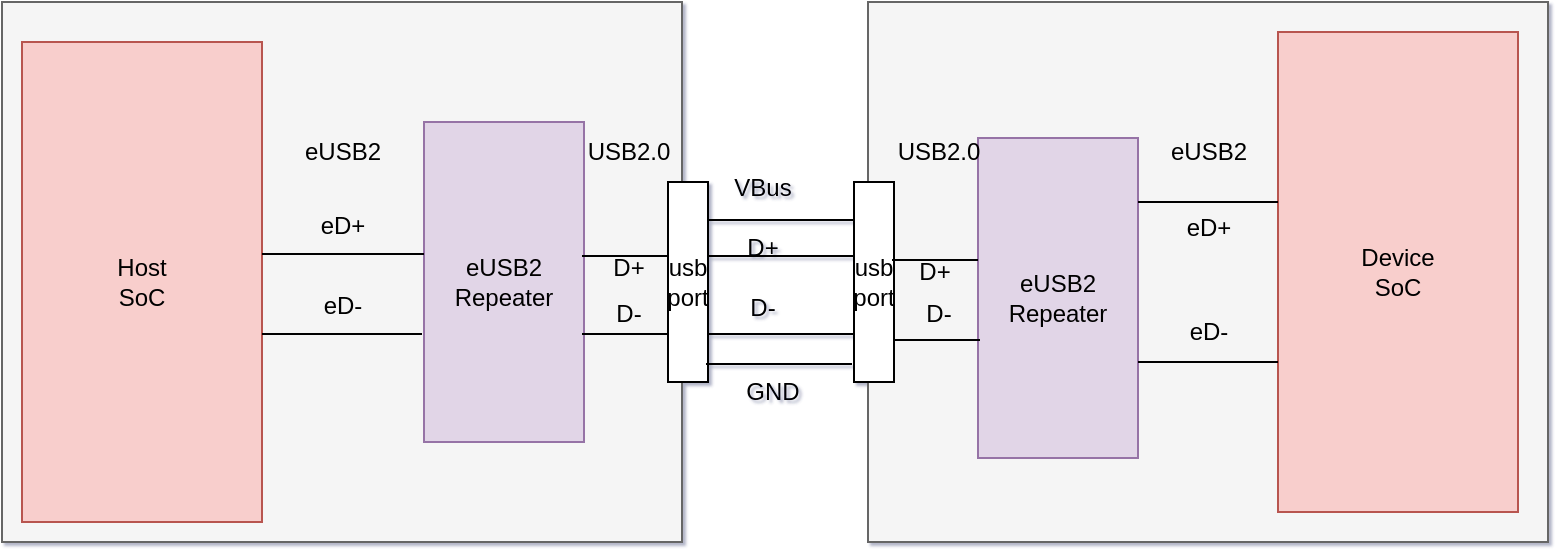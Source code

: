 <mxfile version="21.8.2" type="github" pages="3">
  <diagram name="第 1 页" id="QyBNQuzQvgutKamZO95u">
    <mxGraphModel dx="940" dy="556" grid="0" gridSize="10" guides="1" tooltips="1" connect="1" arrows="1" fold="1" page="1" pageScale="1" pageWidth="827" pageHeight="1169" background="none" math="0" shadow="1">
      <root>
        <mxCell id="0" />
        <mxCell id="1" parent="0" />
        <mxCell id="9qjgGSte5vmr6aRK8LCz-17" value="" style="rounded=0;whiteSpace=wrap;html=1;fillColor=#f5f5f5;fontColor=#333333;strokeColor=#666666;" parent="1" vertex="1">
          <mxGeometry x="40" y="90" width="340" height="270" as="geometry" />
        </mxCell>
        <mxCell id="9qjgGSte5vmr6aRK8LCz-1" value="Host&lt;br&gt;SoC" style="rounded=0;whiteSpace=wrap;html=1;fillColor=#f8cecc;strokeColor=#b85450;" parent="1" vertex="1">
          <mxGeometry x="50" y="110" width="120" height="240" as="geometry" />
        </mxCell>
        <mxCell id="9qjgGSte5vmr6aRK8LCz-2" value="eUSB2&lt;br&gt;Repeater" style="rounded=0;whiteSpace=wrap;html=1;fillColor=#e1d5e7;strokeColor=#9673a6;" parent="1" vertex="1">
          <mxGeometry x="251" y="150" width="80" height="160" as="geometry" />
        </mxCell>
        <mxCell id="9qjgGSte5vmr6aRK8LCz-3" value="" style="endArrow=none;html=1;rounded=0;entryX=0;entryY=0.25;entryDx=0;entryDy=0;endFill=0;" parent="1" edge="1">
          <mxGeometry width="50" height="50" relative="1" as="geometry">
            <mxPoint x="170" y="216" as="sourcePoint" />
            <mxPoint x="251" y="216" as="targetPoint" />
          </mxGeometry>
        </mxCell>
        <mxCell id="9qjgGSte5vmr6aRK8LCz-6" value="eD+" style="text;html=1;align=center;verticalAlign=middle;resizable=0;points=[];autosize=1;strokeColor=none;fillColor=none;" parent="1" vertex="1">
          <mxGeometry x="185" y="187" width="50" height="30" as="geometry" />
        </mxCell>
        <mxCell id="9qjgGSte5vmr6aRK8LCz-7" value="eD-" style="text;html=1;align=center;verticalAlign=middle;resizable=0;points=[];autosize=1;strokeColor=none;fillColor=none;" parent="1" vertex="1">
          <mxGeometry x="190" y="227" width="40" height="30" as="geometry" />
        </mxCell>
        <mxCell id="9qjgGSte5vmr6aRK8LCz-8" value="eUSB2" style="text;html=1;align=center;verticalAlign=middle;resizable=0;points=[];autosize=1;strokeColor=none;fillColor=none;" parent="1" vertex="1">
          <mxGeometry x="180" y="150" width="60" height="30" as="geometry" />
        </mxCell>
        <mxCell id="9qjgGSte5vmr6aRK8LCz-9" value="USB2.0" style="text;html=1;align=center;verticalAlign=middle;resizable=0;points=[];autosize=1;strokeColor=none;fillColor=none;" parent="1" vertex="1">
          <mxGeometry x="323" y="150" width="60" height="30" as="geometry" />
        </mxCell>
        <mxCell id="9qjgGSte5vmr6aRK8LCz-49" style="edgeStyle=orthogonalEdgeStyle;rounded=0;orthogonalLoop=1;jettySize=auto;html=1;exitX=1;exitY=0.25;exitDx=0;exitDy=0;entryX=0;entryY=0.25;entryDx=0;entryDy=0;endArrow=none;endFill=0;" parent="1" edge="1">
          <mxGeometry relative="1" as="geometry">
            <mxPoint x="393" y="199" as="sourcePoint" />
            <mxPoint x="466" y="199" as="targetPoint" />
          </mxGeometry>
        </mxCell>
        <mxCell id="9qjgGSte5vmr6aRK8LCz-10" value="usb&lt;br&gt;port" style="rounded=0;whiteSpace=wrap;html=1;" parent="1" vertex="1">
          <mxGeometry x="373" y="180" width="20" height="100" as="geometry" />
        </mxCell>
        <mxCell id="9qjgGSte5vmr6aRK8LCz-14" value="D+" style="text;html=1;align=center;verticalAlign=middle;resizable=0;points=[];autosize=1;strokeColor=none;fillColor=none;" parent="1" vertex="1">
          <mxGeometry x="333" y="208" width="40" height="30" as="geometry" />
        </mxCell>
        <mxCell id="9qjgGSte5vmr6aRK8LCz-15" value="D-" style="text;html=1;align=center;verticalAlign=middle;resizable=0;points=[];autosize=1;strokeColor=none;fillColor=none;" parent="1" vertex="1">
          <mxGeometry x="333" y="231" width="40" height="30" as="geometry" />
        </mxCell>
        <mxCell id="9qjgGSte5vmr6aRK8LCz-16" value="" style="endArrow=none;html=1;rounded=0;" parent="1" edge="1">
          <mxGeometry width="50" height="50" relative="1" as="geometry">
            <mxPoint x="170" y="256" as="sourcePoint" />
            <mxPoint x="250" y="256" as="targetPoint" />
          </mxGeometry>
        </mxCell>
        <mxCell id="9qjgGSte5vmr6aRK8LCz-18" value="" style="rounded=0;whiteSpace=wrap;html=1;fillColor=#f5f5f5;fontColor=#333333;strokeColor=#666666;" parent="1" vertex="1">
          <mxGeometry x="473" y="90" width="340" height="270" as="geometry" />
        </mxCell>
        <mxCell id="9qjgGSte5vmr6aRK8LCz-19" value="Device&lt;br&gt;SoC" style="rounded=0;whiteSpace=wrap;html=1;fillColor=#f8cecc;strokeColor=#b85450;" parent="1" vertex="1">
          <mxGeometry x="678" y="105" width="120" height="240" as="geometry" />
        </mxCell>
        <mxCell id="9qjgGSte5vmr6aRK8LCz-22" value="eUSB2&lt;br&gt;Repeater" style="rounded=0;whiteSpace=wrap;html=1;fillColor=#e1d5e7;strokeColor=#9673a6;" parent="1" vertex="1">
          <mxGeometry x="528" y="158" width="80" height="160" as="geometry" />
        </mxCell>
        <mxCell id="9qjgGSte5vmr6aRK8LCz-24" value="eD+" style="text;html=1;align=center;verticalAlign=middle;resizable=0;points=[];autosize=1;strokeColor=none;fillColor=none;" parent="1" vertex="1">
          <mxGeometry x="618" y="188" width="50" height="30" as="geometry" />
        </mxCell>
        <mxCell id="9qjgGSte5vmr6aRK8LCz-25" value="eD-" style="text;html=1;align=center;verticalAlign=middle;resizable=0;points=[];autosize=1;strokeColor=none;fillColor=none;" parent="1" vertex="1">
          <mxGeometry x="623" y="240" width="40" height="30" as="geometry" />
        </mxCell>
        <mxCell id="9qjgGSte5vmr6aRK8LCz-26" value="eUSB2" style="text;html=1;align=center;verticalAlign=middle;resizable=0;points=[];autosize=1;strokeColor=none;fillColor=none;" parent="1" vertex="1">
          <mxGeometry x="613" y="150" width="60" height="30" as="geometry" />
        </mxCell>
        <mxCell id="9qjgGSte5vmr6aRK8LCz-27" value="USB2.0" style="text;html=1;align=center;verticalAlign=middle;resizable=0;points=[];autosize=1;strokeColor=none;fillColor=none;" parent="1" vertex="1">
          <mxGeometry x="478" y="150" width="60" height="30" as="geometry" />
        </mxCell>
        <mxCell id="9qjgGSte5vmr6aRK8LCz-28" value="usb&lt;br&gt;port" style="rounded=0;whiteSpace=wrap;html=1;" parent="1" vertex="1">
          <mxGeometry x="466" y="180" width="20" height="100" as="geometry" />
        </mxCell>
        <mxCell id="9qjgGSte5vmr6aRK8LCz-32" value="" style="endArrow=none;html=1;rounded=0;entryX=0;entryY=0.25;entryDx=0;entryDy=0;endFill=0;" parent="1" edge="1">
          <mxGeometry width="50" height="50" relative="1" as="geometry">
            <mxPoint x="608" y="190" as="sourcePoint" />
            <mxPoint x="678" y="190" as="targetPoint" />
          </mxGeometry>
        </mxCell>
        <mxCell id="9qjgGSte5vmr6aRK8LCz-34" value="" style="endArrow=none;html=1;rounded=0;entryX=0;entryY=0.25;entryDx=0;entryDy=0;endFill=0;" parent="1" edge="1">
          <mxGeometry width="50" height="50" relative="1" as="geometry">
            <mxPoint x="608" y="270" as="sourcePoint" />
            <mxPoint x="678" y="270" as="targetPoint" />
          </mxGeometry>
        </mxCell>
        <mxCell id="9qjgGSte5vmr6aRK8LCz-36" style="edgeStyle=orthogonalEdgeStyle;rounded=0;orthogonalLoop=1;jettySize=auto;html=1;exitX=1;exitY=0.75;exitDx=0;exitDy=0;entryX=0.025;entryY=0.895;entryDx=0;entryDy=0;entryPerimeter=0;endArrow=none;endFill=0;" parent="1" edge="1">
          <mxGeometry relative="1" as="geometry">
            <mxPoint x="486" y="259" as="sourcePoint" />
            <mxPoint x="529" y="259" as="targetPoint" />
          </mxGeometry>
        </mxCell>
        <mxCell id="9qjgGSte5vmr6aRK8LCz-38" style="edgeStyle=orthogonalEdgeStyle;rounded=0;orthogonalLoop=1;jettySize=auto;html=1;exitX=1;exitY=0.75;exitDx=0;exitDy=0;entryX=0.025;entryY=0.895;entryDx=0;entryDy=0;entryPerimeter=0;endArrow=none;endFill=0;" parent="1" edge="1">
          <mxGeometry relative="1" as="geometry">
            <mxPoint x="485" y="219" as="sourcePoint" />
            <mxPoint x="528" y="219" as="targetPoint" />
          </mxGeometry>
        </mxCell>
        <mxCell id="9qjgGSte5vmr6aRK8LCz-39" value="D+" style="text;html=1;align=center;verticalAlign=middle;resizable=0;points=[];autosize=1;strokeColor=none;fillColor=none;" parent="1" vertex="1">
          <mxGeometry x="486" y="210" width="40" height="30" as="geometry" />
        </mxCell>
        <mxCell id="9qjgGSte5vmr6aRK8LCz-40" value="D-" style="text;html=1;align=center;verticalAlign=middle;resizable=0;points=[];autosize=1;strokeColor=none;fillColor=none;" parent="1" vertex="1">
          <mxGeometry x="488" y="231" width="40" height="30" as="geometry" />
        </mxCell>
        <mxCell id="9qjgGSte5vmr6aRK8LCz-44" style="edgeStyle=orthogonalEdgeStyle;rounded=0;orthogonalLoop=1;jettySize=auto;html=1;exitX=1;exitY=0.75;exitDx=0;exitDy=0;entryX=0.025;entryY=0.895;entryDx=0;entryDy=0;entryPerimeter=0;endArrow=none;endFill=0;" parent="1" edge="1">
          <mxGeometry relative="1" as="geometry">
            <mxPoint x="330" y="256" as="sourcePoint" />
            <mxPoint x="373" y="256" as="targetPoint" />
          </mxGeometry>
        </mxCell>
        <mxCell id="9qjgGSte5vmr6aRK8LCz-45" style="edgeStyle=orthogonalEdgeStyle;rounded=0;orthogonalLoop=1;jettySize=auto;html=1;exitX=1;exitY=0.75;exitDx=0;exitDy=0;entryX=0.025;entryY=0.895;entryDx=0;entryDy=0;entryPerimeter=0;endArrow=none;endFill=0;" parent="1" edge="1">
          <mxGeometry relative="1" as="geometry">
            <mxPoint x="330" y="217" as="sourcePoint" />
            <mxPoint x="373" y="217" as="targetPoint" />
          </mxGeometry>
        </mxCell>
        <mxCell id="9qjgGSte5vmr6aRK8LCz-50" style="edgeStyle=orthogonalEdgeStyle;rounded=0;orthogonalLoop=1;jettySize=auto;html=1;exitX=1;exitY=0.25;exitDx=0;exitDy=0;entryX=0;entryY=0.25;entryDx=0;entryDy=0;endArrow=none;endFill=0;" parent="1" edge="1">
          <mxGeometry relative="1" as="geometry">
            <mxPoint x="393" y="217" as="sourcePoint" />
            <mxPoint x="466" y="217" as="targetPoint" />
          </mxGeometry>
        </mxCell>
        <mxCell id="9qjgGSte5vmr6aRK8LCz-51" style="edgeStyle=orthogonalEdgeStyle;rounded=0;orthogonalLoop=1;jettySize=auto;html=1;exitX=1;exitY=0.25;exitDx=0;exitDy=0;entryX=0;entryY=0.25;entryDx=0;entryDy=0;endArrow=none;endFill=0;" parent="1" edge="1">
          <mxGeometry relative="1" as="geometry">
            <mxPoint x="393" y="256" as="sourcePoint" />
            <mxPoint x="466" y="256" as="targetPoint" />
          </mxGeometry>
        </mxCell>
        <mxCell id="9qjgGSte5vmr6aRK8LCz-52" style="edgeStyle=orthogonalEdgeStyle;rounded=0;orthogonalLoop=1;jettySize=auto;html=1;exitX=1;exitY=0.25;exitDx=0;exitDy=0;entryX=0;entryY=0.25;entryDx=0;entryDy=0;endArrow=none;endFill=0;" parent="1" edge="1">
          <mxGeometry relative="1" as="geometry">
            <mxPoint x="392" y="271" as="sourcePoint" />
            <mxPoint x="465" y="271" as="targetPoint" />
          </mxGeometry>
        </mxCell>
        <mxCell id="9qjgGSte5vmr6aRK8LCz-53" value="VBus" style="text;html=1;align=center;verticalAlign=middle;resizable=0;points=[];autosize=1;strokeColor=none;fillColor=none;" parent="1" vertex="1">
          <mxGeometry x="395" y="168" width="50" height="30" as="geometry" />
        </mxCell>
        <mxCell id="9qjgGSte5vmr6aRK8LCz-54" value="D+" style="text;html=1;align=center;verticalAlign=middle;resizable=0;points=[];autosize=1;strokeColor=none;fillColor=none;" parent="1" vertex="1">
          <mxGeometry x="400" y="198" width="40" height="30" as="geometry" />
        </mxCell>
        <mxCell id="9qjgGSte5vmr6aRK8LCz-55" value="D-" style="text;html=1;align=center;verticalAlign=middle;resizable=0;points=[];autosize=1;strokeColor=none;fillColor=none;" parent="1" vertex="1">
          <mxGeometry x="400" y="228" width="40" height="30" as="geometry" />
        </mxCell>
        <mxCell id="9qjgGSte5vmr6aRK8LCz-56" value="GND" style="text;html=1;align=center;verticalAlign=middle;resizable=0;points=[];autosize=1;strokeColor=none;fillColor=none;" parent="1" vertex="1">
          <mxGeometry x="400" y="270" width="50" height="30" as="geometry" />
        </mxCell>
      </root>
    </mxGraphModel>
  </diagram>
  <diagram id="iTV_iH-RG7HAB2ihUqwT" name="第 2 页">
    <mxGraphModel dx="940" dy="556" grid="0" gridSize="10" guides="1" tooltips="1" connect="1" arrows="1" fold="1" page="1" pageScale="1" pageWidth="827" pageHeight="1169" math="0" shadow="1">
      <root>
        <mxCell id="0" />
        <mxCell id="1" parent="0" />
        <mxCell id="1x0TRuGQvfUnlPQ8MXMx-1" value="" style="rounded=0;whiteSpace=wrap;html=1;fillColor=#f5f5f5;fontColor=#333333;strokeColor=#666666;" parent="1" vertex="1">
          <mxGeometry x="40" y="160" width="340" height="438" as="geometry" />
        </mxCell>
        <mxCell id="1x0TRuGQvfUnlPQ8MXMx-2" value="Host&lt;br&gt;SoC" style="rounded=0;whiteSpace=wrap;html=1;fillColor=#f8cecc;strokeColor=#b85450;" parent="1" vertex="1">
          <mxGeometry x="50" y="200" width="120" height="388" as="geometry" />
        </mxCell>
        <mxCell id="1x0TRuGQvfUnlPQ8MXMx-3" value="eUSB2&lt;br&gt;Repeater" style="rounded=0;whiteSpace=wrap;html=1;fillColor=#e1d5e7;strokeColor=#9673a6;" parent="1" vertex="1">
          <mxGeometry x="251" y="388" width="80" height="160" as="geometry" />
        </mxCell>
        <mxCell id="1x0TRuGQvfUnlPQ8MXMx-4" value="" style="endArrow=none;html=1;rounded=0;entryX=0;entryY=0.25;entryDx=0;entryDy=0;endFill=0;" parent="1" edge="1">
          <mxGeometry width="50" height="50" relative="1" as="geometry">
            <mxPoint x="170" y="454" as="sourcePoint" />
            <mxPoint x="251" y="454" as="targetPoint" />
          </mxGeometry>
        </mxCell>
        <mxCell id="1x0TRuGQvfUnlPQ8MXMx-5" value="eD+" style="text;html=1;align=center;verticalAlign=middle;resizable=0;points=[];autosize=1;strokeColor=none;fillColor=none;" parent="1" vertex="1">
          <mxGeometry x="185" y="425" width="50" height="30" as="geometry" />
        </mxCell>
        <mxCell id="1x0TRuGQvfUnlPQ8MXMx-6" value="eD-" style="text;html=1;align=center;verticalAlign=middle;resizable=0;points=[];autosize=1;strokeColor=none;fillColor=none;" parent="1" vertex="1">
          <mxGeometry x="190" y="465" width="40" height="30" as="geometry" />
        </mxCell>
        <mxCell id="1x0TRuGQvfUnlPQ8MXMx-7" value="eUSB2" style="text;html=1;align=center;verticalAlign=middle;resizable=0;points=[];autosize=1;strokeColor=none;fillColor=none;" parent="1" vertex="1">
          <mxGeometry x="180" y="388" width="60" height="30" as="geometry" />
        </mxCell>
        <mxCell id="1x0TRuGQvfUnlPQ8MXMx-8" value="USB2.0" style="text;html=1;align=center;verticalAlign=middle;resizable=0;points=[];autosize=1;strokeColor=none;fillColor=none;" parent="1" vertex="1">
          <mxGeometry x="323" y="388" width="60" height="30" as="geometry" />
        </mxCell>
        <mxCell id="1x0TRuGQvfUnlPQ8MXMx-9" style="edgeStyle=orthogonalEdgeStyle;rounded=0;orthogonalLoop=1;jettySize=auto;html=1;exitX=1;exitY=0.25;exitDx=0;exitDy=0;entryX=0;entryY=0.25;entryDx=0;entryDy=0;endArrow=none;endFill=0;" parent="1" edge="1">
          <mxGeometry relative="1" as="geometry">
            <mxPoint x="393" y="437" as="sourcePoint" />
            <mxPoint x="466" y="437" as="targetPoint" />
          </mxGeometry>
        </mxCell>
        <mxCell id="1x0TRuGQvfUnlPQ8MXMx-10" value="usb&lt;br&gt;port" style="rounded=0;whiteSpace=wrap;html=1;" parent="1" vertex="1">
          <mxGeometry x="373" y="418" width="20" height="100" as="geometry" />
        </mxCell>
        <mxCell id="1x0TRuGQvfUnlPQ8MXMx-11" value="D+" style="text;html=1;align=center;verticalAlign=middle;resizable=0;points=[];autosize=1;strokeColor=none;fillColor=none;" parent="1" vertex="1">
          <mxGeometry x="333" y="446" width="40" height="30" as="geometry" />
        </mxCell>
        <mxCell id="1x0TRuGQvfUnlPQ8MXMx-12" value="D-" style="text;html=1;align=center;verticalAlign=middle;resizable=0;points=[];autosize=1;strokeColor=none;fillColor=none;" parent="1" vertex="1">
          <mxGeometry x="333" y="469" width="40" height="30" as="geometry" />
        </mxCell>
        <mxCell id="1x0TRuGQvfUnlPQ8MXMx-13" value="" style="endArrow=none;html=1;rounded=0;" parent="1" edge="1">
          <mxGeometry width="50" height="50" relative="1" as="geometry">
            <mxPoint x="170" y="494" as="sourcePoint" />
            <mxPoint x="250" y="494" as="targetPoint" />
          </mxGeometry>
        </mxCell>
        <mxCell id="1x0TRuGQvfUnlPQ8MXMx-14" value="" style="rounded=0;whiteSpace=wrap;html=1;fillColor=#f5f5f5;fontColor=#333333;strokeColor=#666666;" parent="1" vertex="1">
          <mxGeometry x="473" y="399" width="207" height="140" as="geometry" />
        </mxCell>
        <mxCell id="1x0TRuGQvfUnlPQ8MXMx-15" value="Device&lt;br&gt;SoC" style="rounded=0;whiteSpace=wrap;html=1;fillColor=#f8cecc;strokeColor=#b85450;" parent="1" vertex="1">
          <mxGeometry x="528" y="419" width="120" height="100" as="geometry" />
        </mxCell>
        <mxCell id="1x0TRuGQvfUnlPQ8MXMx-21" value="usb&lt;br&gt;port" style="rounded=0;whiteSpace=wrap;html=1;" parent="1" vertex="1">
          <mxGeometry x="466" y="418" width="20" height="100" as="geometry" />
        </mxCell>
        <mxCell id="1x0TRuGQvfUnlPQ8MXMx-24" style="edgeStyle=orthogonalEdgeStyle;rounded=0;orthogonalLoop=1;jettySize=auto;html=1;exitX=1;exitY=0.75;exitDx=0;exitDy=0;entryX=0.025;entryY=0.895;entryDx=0;entryDy=0;entryPerimeter=0;endArrow=none;endFill=0;" parent="1" edge="1">
          <mxGeometry relative="1" as="geometry">
            <mxPoint x="486" y="497" as="sourcePoint" />
            <mxPoint x="529" y="497" as="targetPoint" />
          </mxGeometry>
        </mxCell>
        <mxCell id="1x0TRuGQvfUnlPQ8MXMx-25" style="edgeStyle=orthogonalEdgeStyle;rounded=0;orthogonalLoop=1;jettySize=auto;html=1;exitX=1;exitY=0.75;exitDx=0;exitDy=0;entryX=0.025;entryY=0.895;entryDx=0;entryDy=0;entryPerimeter=0;endArrow=none;endFill=0;" parent="1" edge="1">
          <mxGeometry relative="1" as="geometry">
            <mxPoint x="485" y="457" as="sourcePoint" />
            <mxPoint x="528" y="457" as="targetPoint" />
          </mxGeometry>
        </mxCell>
        <mxCell id="1x0TRuGQvfUnlPQ8MXMx-26" value="D+" style="text;html=1;align=center;verticalAlign=middle;resizable=0;points=[];autosize=1;strokeColor=none;fillColor=none;" parent="1" vertex="1">
          <mxGeometry x="486" y="448" width="40" height="30" as="geometry" />
        </mxCell>
        <mxCell id="1x0TRuGQvfUnlPQ8MXMx-27" value="D-" style="text;html=1;align=center;verticalAlign=middle;resizable=0;points=[];autosize=1;strokeColor=none;fillColor=none;" parent="1" vertex="1">
          <mxGeometry x="488" y="469" width="40" height="30" as="geometry" />
        </mxCell>
        <mxCell id="1x0TRuGQvfUnlPQ8MXMx-28" style="edgeStyle=orthogonalEdgeStyle;rounded=0;orthogonalLoop=1;jettySize=auto;html=1;exitX=1;exitY=0.75;exitDx=0;exitDy=0;entryX=0.025;entryY=0.895;entryDx=0;entryDy=0;entryPerimeter=0;endArrow=none;endFill=0;" parent="1" edge="1">
          <mxGeometry relative="1" as="geometry">
            <mxPoint x="330" y="494" as="sourcePoint" />
            <mxPoint x="373" y="494" as="targetPoint" />
          </mxGeometry>
        </mxCell>
        <mxCell id="1x0TRuGQvfUnlPQ8MXMx-29" style="edgeStyle=orthogonalEdgeStyle;rounded=0;orthogonalLoop=1;jettySize=auto;html=1;exitX=1;exitY=0.75;exitDx=0;exitDy=0;entryX=0.025;entryY=0.895;entryDx=0;entryDy=0;entryPerimeter=0;endArrow=none;endFill=0;" parent="1" edge="1">
          <mxGeometry relative="1" as="geometry">
            <mxPoint x="330" y="455" as="sourcePoint" />
            <mxPoint x="373" y="455" as="targetPoint" />
          </mxGeometry>
        </mxCell>
        <mxCell id="1x0TRuGQvfUnlPQ8MXMx-30" style="edgeStyle=orthogonalEdgeStyle;rounded=0;orthogonalLoop=1;jettySize=auto;html=1;exitX=1;exitY=0.25;exitDx=0;exitDy=0;entryX=0;entryY=0.25;entryDx=0;entryDy=0;endArrow=none;endFill=0;" parent="1" edge="1">
          <mxGeometry relative="1" as="geometry">
            <mxPoint x="393" y="455" as="sourcePoint" />
            <mxPoint x="466" y="455" as="targetPoint" />
          </mxGeometry>
        </mxCell>
        <mxCell id="1x0TRuGQvfUnlPQ8MXMx-31" style="edgeStyle=orthogonalEdgeStyle;rounded=0;orthogonalLoop=1;jettySize=auto;html=1;exitX=1;exitY=0.25;exitDx=0;exitDy=0;entryX=0;entryY=0.25;entryDx=0;entryDy=0;endArrow=none;endFill=0;" parent="1" edge="1">
          <mxGeometry relative="1" as="geometry">
            <mxPoint x="393" y="494" as="sourcePoint" />
            <mxPoint x="466" y="494" as="targetPoint" />
          </mxGeometry>
        </mxCell>
        <mxCell id="1x0TRuGQvfUnlPQ8MXMx-32" style="edgeStyle=orthogonalEdgeStyle;rounded=0;orthogonalLoop=1;jettySize=auto;html=1;exitX=1;exitY=0.25;exitDx=0;exitDy=0;entryX=0;entryY=0.25;entryDx=0;entryDy=0;endArrow=none;endFill=0;" parent="1" edge="1">
          <mxGeometry relative="1" as="geometry">
            <mxPoint x="392" y="509" as="sourcePoint" />
            <mxPoint x="465" y="509" as="targetPoint" />
          </mxGeometry>
        </mxCell>
        <mxCell id="1x0TRuGQvfUnlPQ8MXMx-33" value="VBus" style="text;html=1;align=center;verticalAlign=middle;resizable=0;points=[];autosize=1;strokeColor=none;fillColor=none;" parent="1" vertex="1">
          <mxGeometry x="395" y="406" width="50" height="30" as="geometry" />
        </mxCell>
        <mxCell id="1x0TRuGQvfUnlPQ8MXMx-34" value="D+" style="text;html=1;align=center;verticalAlign=middle;resizable=0;points=[];autosize=1;strokeColor=none;fillColor=none;" parent="1" vertex="1">
          <mxGeometry x="400" y="436" width="40" height="30" as="geometry" />
        </mxCell>
        <mxCell id="1x0TRuGQvfUnlPQ8MXMx-35" value="D-" style="text;html=1;align=center;verticalAlign=middle;resizable=0;points=[];autosize=1;strokeColor=none;fillColor=none;" parent="1" vertex="1">
          <mxGeometry x="400" y="466" width="40" height="30" as="geometry" />
        </mxCell>
        <mxCell id="1x0TRuGQvfUnlPQ8MXMx-36" value="GND" style="text;html=1;align=center;verticalAlign=middle;resizable=0;points=[];autosize=1;strokeColor=none;fillColor=none;" parent="1" vertex="1">
          <mxGeometry x="400" y="508" width="50" height="30" as="geometry" />
        </mxCell>
        <mxCell id="1x0TRuGQvfUnlPQ8MXMx-37" value="Device&lt;br&gt;SoC" style="rounded=0;whiteSpace=wrap;html=1;fillColor=#f8cecc;strokeColor=#b85450;" parent="1" vertex="1">
          <mxGeometry x="250" y="210" width="90" height="100" as="geometry" />
        </mxCell>
        <mxCell id="1x0TRuGQvfUnlPQ8MXMx-38" value="" style="endArrow=none;html=1;rounded=0;" parent="1" edge="1">
          <mxGeometry width="50" height="50" relative="1" as="geometry">
            <mxPoint x="170" y="281" as="sourcePoint" />
            <mxPoint x="250" y="281" as="targetPoint" />
          </mxGeometry>
        </mxCell>
        <mxCell id="1x0TRuGQvfUnlPQ8MXMx-39" value="" style="endArrow=none;html=1;rounded=0;" parent="1" edge="1">
          <mxGeometry width="50" height="50" relative="1" as="geometry">
            <mxPoint x="170" y="243" as="sourcePoint" />
            <mxPoint x="250" y="243" as="targetPoint" />
          </mxGeometry>
        </mxCell>
        <mxCell id="1x0TRuGQvfUnlPQ8MXMx-40" value="eD+" style="text;html=1;align=center;verticalAlign=middle;resizable=0;points=[];autosize=1;strokeColor=none;fillColor=none;" parent="1" vertex="1">
          <mxGeometry x="180" y="220" width="50" height="30" as="geometry" />
        </mxCell>
        <mxCell id="1x0TRuGQvfUnlPQ8MXMx-41" value="eD-" style="text;html=1;align=center;verticalAlign=middle;resizable=0;points=[];autosize=1;strokeColor=none;fillColor=none;" parent="1" vertex="1">
          <mxGeometry x="185" y="260" width="40" height="30" as="geometry" />
        </mxCell>
        <mxCell id="1x0TRuGQvfUnlPQ8MXMx-42" value="Native Mode" style="text;html=1;align=center;verticalAlign=middle;resizable=0;points=[];autosize=1;strokeColor=none;fillColor=none;" parent="1" vertex="1">
          <mxGeometry x="488" y="230" width="90" height="30" as="geometry" />
        </mxCell>
        <mxCell id="1x0TRuGQvfUnlPQ8MXMx-43" value="Repeater Mode" style="text;html=1;align=center;verticalAlign=middle;resizable=0;points=[];autosize=1;strokeColor=none;fillColor=none;" parent="1" vertex="1">
          <mxGeometry x="710" y="469" width="110" height="30" as="geometry" />
        </mxCell>
      </root>
    </mxGraphModel>
  </diagram>
  <diagram id="qnHEoO6vW9LS2aOUjrr7" name="第 3 页">
    <mxGraphModel dx="940" dy="556" grid="1" gridSize="10" guides="1" tooltips="1" connect="1" arrows="1" fold="1" page="1" pageScale="1" pageWidth="827" pageHeight="1169" math="0" shadow="1">
      <root>
        <mxCell id="0" />
        <mxCell id="1" parent="0" />
        <mxCell id="kSPqfs0Qen1gq-QqWRZQ-1" value="" style="rounded=0;whiteSpace=wrap;html=1;fillColor=#f5f5f5;fontColor=#333333;strokeColor=#666666;" vertex="1" parent="1">
          <mxGeometry x="40" y="90" width="340" height="270" as="geometry" />
        </mxCell>
        <mxCell id="kSPqfs0Qen1gq-QqWRZQ-2" value="Host&lt;br&gt;SoC" style="rounded=0;whiteSpace=wrap;html=1;fillColor=#f8cecc;strokeColor=#b85450;" vertex="1" parent="1">
          <mxGeometry x="50" y="110" width="120" height="240" as="geometry" />
        </mxCell>
        <mxCell id="kSPqfs0Qen1gq-QqWRZQ-3" value="eUSB2&lt;br&gt;Repeater" style="rounded=0;whiteSpace=wrap;html=1;fillColor=#e1d5e7;strokeColor=#9673a6;" vertex="1" parent="1">
          <mxGeometry x="251" y="150" width="80" height="160" as="geometry" />
        </mxCell>
        <mxCell id="kSPqfs0Qen1gq-QqWRZQ-4" value="" style="endArrow=none;html=1;rounded=0;entryX=0;entryY=0.25;entryDx=0;entryDy=0;endFill=0;" edge="1" parent="1">
          <mxGeometry width="50" height="50" relative="1" as="geometry">
            <mxPoint x="170" y="216" as="sourcePoint" />
            <mxPoint x="251" y="216" as="targetPoint" />
          </mxGeometry>
        </mxCell>
        <mxCell id="kSPqfs0Qen1gq-QqWRZQ-5" value="eD+" style="text;html=1;align=center;verticalAlign=middle;resizable=0;points=[];autosize=1;strokeColor=none;fillColor=none;" vertex="1" parent="1">
          <mxGeometry x="185" y="187" width="50" height="30" as="geometry" />
        </mxCell>
        <mxCell id="kSPqfs0Qen1gq-QqWRZQ-6" value="eD-" style="text;html=1;align=center;verticalAlign=middle;resizable=0;points=[];autosize=1;strokeColor=none;fillColor=none;" vertex="1" parent="1">
          <mxGeometry x="190" y="227" width="40" height="30" as="geometry" />
        </mxCell>
        <mxCell id="kSPqfs0Qen1gq-QqWRZQ-7" value="eUSB2" style="text;html=1;align=center;verticalAlign=middle;resizable=0;points=[];autosize=1;strokeColor=none;fillColor=none;" vertex="1" parent="1">
          <mxGeometry x="180" y="150" width="60" height="30" as="geometry" />
        </mxCell>
        <mxCell id="kSPqfs0Qen1gq-QqWRZQ-8" value="USB2.0" style="text;html=1;align=center;verticalAlign=middle;resizable=0;points=[];autosize=1;strokeColor=none;fillColor=none;" vertex="1" parent="1">
          <mxGeometry x="323" y="150" width="60" height="30" as="geometry" />
        </mxCell>
        <mxCell id="kSPqfs0Qen1gq-QqWRZQ-9" style="edgeStyle=orthogonalEdgeStyle;rounded=0;orthogonalLoop=1;jettySize=auto;html=1;exitX=1;exitY=0.25;exitDx=0;exitDy=0;entryX=0;entryY=0.25;entryDx=0;entryDy=0;endArrow=none;endFill=0;" edge="1" parent="1">
          <mxGeometry relative="1" as="geometry">
            <mxPoint x="393" y="199" as="sourcePoint" />
            <mxPoint x="466" y="199" as="targetPoint" />
          </mxGeometry>
        </mxCell>
        <mxCell id="kSPqfs0Qen1gq-QqWRZQ-10" value="usb&lt;br&gt;port" style="rounded=0;whiteSpace=wrap;html=1;" vertex="1" parent="1">
          <mxGeometry x="373" y="180" width="20" height="100" as="geometry" />
        </mxCell>
        <mxCell id="kSPqfs0Qen1gq-QqWRZQ-11" value="D+" style="text;html=1;align=center;verticalAlign=middle;resizable=0;points=[];autosize=1;strokeColor=none;fillColor=none;" vertex="1" parent="1">
          <mxGeometry x="333" y="208" width="40" height="30" as="geometry" />
        </mxCell>
        <mxCell id="kSPqfs0Qen1gq-QqWRZQ-12" value="D-" style="text;html=1;align=center;verticalAlign=middle;resizable=0;points=[];autosize=1;strokeColor=none;fillColor=none;" vertex="1" parent="1">
          <mxGeometry x="333" y="231" width="40" height="30" as="geometry" />
        </mxCell>
        <mxCell id="kSPqfs0Qen1gq-QqWRZQ-13" value="" style="endArrow=none;html=1;rounded=0;" edge="1" parent="1">
          <mxGeometry width="50" height="50" relative="1" as="geometry">
            <mxPoint x="170" y="256" as="sourcePoint" />
            <mxPoint x="250" y="256" as="targetPoint" />
          </mxGeometry>
        </mxCell>
        <mxCell id="kSPqfs0Qen1gq-QqWRZQ-14" value="" style="rounded=0;whiteSpace=wrap;html=1;fillColor=#f5f5f5;fontColor=#333333;strokeColor=#666666;" vertex="1" parent="1">
          <mxGeometry x="473" y="90" width="231" height="270" as="geometry" />
        </mxCell>
        <mxCell id="kSPqfs0Qen1gq-QqWRZQ-15" value="USB Device&lt;br&gt;Or Hub" style="rounded=0;whiteSpace=wrap;html=1;fillColor=#f8cecc;strokeColor=#b85450;" vertex="1" parent="1">
          <mxGeometry x="529" y="105" width="120" height="240" as="geometry" />
        </mxCell>
        <mxCell id="kSPqfs0Qen1gq-QqWRZQ-20" value="USB2.0" style="text;html=1;align=center;verticalAlign=middle;resizable=0;points=[];autosize=1;strokeColor=none;fillColor=none;" vertex="1" parent="1">
          <mxGeometry x="478" y="150" width="60" height="30" as="geometry" />
        </mxCell>
        <mxCell id="kSPqfs0Qen1gq-QqWRZQ-21" value="usb&lt;br&gt;port" style="rounded=0;whiteSpace=wrap;html=1;" vertex="1" parent="1">
          <mxGeometry x="466" y="180" width="20" height="100" as="geometry" />
        </mxCell>
        <mxCell id="kSPqfs0Qen1gq-QqWRZQ-24" style="edgeStyle=orthogonalEdgeStyle;rounded=0;orthogonalLoop=1;jettySize=auto;html=1;exitX=1;exitY=0.75;exitDx=0;exitDy=0;entryX=0.025;entryY=0.895;entryDx=0;entryDy=0;entryPerimeter=0;endArrow=none;endFill=0;" edge="1" parent="1">
          <mxGeometry relative="1" as="geometry">
            <mxPoint x="486" y="259" as="sourcePoint" />
            <mxPoint x="529" y="259" as="targetPoint" />
          </mxGeometry>
        </mxCell>
        <mxCell id="kSPqfs0Qen1gq-QqWRZQ-25" style="edgeStyle=orthogonalEdgeStyle;rounded=0;orthogonalLoop=1;jettySize=auto;html=1;exitX=1;exitY=0.75;exitDx=0;exitDy=0;entryX=0.025;entryY=0.895;entryDx=0;entryDy=0;entryPerimeter=0;endArrow=none;endFill=0;" edge="1" parent="1">
          <mxGeometry relative="1" as="geometry">
            <mxPoint x="485" y="219" as="sourcePoint" />
            <mxPoint x="528" y="219" as="targetPoint" />
          </mxGeometry>
        </mxCell>
        <mxCell id="kSPqfs0Qen1gq-QqWRZQ-26" value="D+" style="text;html=1;align=center;verticalAlign=middle;resizable=0;points=[];autosize=1;strokeColor=none;fillColor=none;" vertex="1" parent="1">
          <mxGeometry x="486" y="210" width="40" height="30" as="geometry" />
        </mxCell>
        <mxCell id="kSPqfs0Qen1gq-QqWRZQ-27" value="D-" style="text;html=1;align=center;verticalAlign=middle;resizable=0;points=[];autosize=1;strokeColor=none;fillColor=none;" vertex="1" parent="1">
          <mxGeometry x="488" y="231" width="40" height="30" as="geometry" />
        </mxCell>
        <mxCell id="kSPqfs0Qen1gq-QqWRZQ-28" style="edgeStyle=orthogonalEdgeStyle;rounded=0;orthogonalLoop=1;jettySize=auto;html=1;exitX=1;exitY=0.75;exitDx=0;exitDy=0;entryX=0.025;entryY=0.895;entryDx=0;entryDy=0;entryPerimeter=0;endArrow=none;endFill=0;" edge="1" parent="1">
          <mxGeometry relative="1" as="geometry">
            <mxPoint x="330" y="256" as="sourcePoint" />
            <mxPoint x="373" y="256" as="targetPoint" />
          </mxGeometry>
        </mxCell>
        <mxCell id="kSPqfs0Qen1gq-QqWRZQ-29" style="edgeStyle=orthogonalEdgeStyle;rounded=0;orthogonalLoop=1;jettySize=auto;html=1;exitX=1;exitY=0.75;exitDx=0;exitDy=0;entryX=0.025;entryY=0.895;entryDx=0;entryDy=0;entryPerimeter=0;endArrow=none;endFill=0;" edge="1" parent="1">
          <mxGeometry relative="1" as="geometry">
            <mxPoint x="330" y="217" as="sourcePoint" />
            <mxPoint x="373" y="217" as="targetPoint" />
          </mxGeometry>
        </mxCell>
        <mxCell id="kSPqfs0Qen1gq-QqWRZQ-30" style="edgeStyle=orthogonalEdgeStyle;rounded=0;orthogonalLoop=1;jettySize=auto;html=1;exitX=1;exitY=0.25;exitDx=0;exitDy=0;entryX=0;entryY=0.25;entryDx=0;entryDy=0;endArrow=none;endFill=0;" edge="1" parent="1">
          <mxGeometry relative="1" as="geometry">
            <mxPoint x="393" y="217" as="sourcePoint" />
            <mxPoint x="466" y="217" as="targetPoint" />
          </mxGeometry>
        </mxCell>
        <mxCell id="kSPqfs0Qen1gq-QqWRZQ-31" style="edgeStyle=orthogonalEdgeStyle;rounded=0;orthogonalLoop=1;jettySize=auto;html=1;exitX=1;exitY=0.25;exitDx=0;exitDy=0;entryX=0;entryY=0.25;entryDx=0;entryDy=0;endArrow=none;endFill=0;" edge="1" parent="1">
          <mxGeometry relative="1" as="geometry">
            <mxPoint x="393" y="256" as="sourcePoint" />
            <mxPoint x="466" y="256" as="targetPoint" />
          </mxGeometry>
        </mxCell>
        <mxCell id="kSPqfs0Qen1gq-QqWRZQ-32" style="edgeStyle=orthogonalEdgeStyle;rounded=0;orthogonalLoop=1;jettySize=auto;html=1;exitX=1;exitY=0.25;exitDx=0;exitDy=0;entryX=0;entryY=0.25;entryDx=0;entryDy=0;endArrow=none;endFill=0;" edge="1" parent="1">
          <mxGeometry relative="1" as="geometry">
            <mxPoint x="392" y="271" as="sourcePoint" />
            <mxPoint x="465" y="271" as="targetPoint" />
          </mxGeometry>
        </mxCell>
        <mxCell id="kSPqfs0Qen1gq-QqWRZQ-33" value="VBus" style="text;html=1;align=center;verticalAlign=middle;resizable=0;points=[];autosize=1;strokeColor=none;fillColor=none;" vertex="1" parent="1">
          <mxGeometry x="395" y="168" width="50" height="30" as="geometry" />
        </mxCell>
        <mxCell id="kSPqfs0Qen1gq-QqWRZQ-34" value="D+" style="text;html=1;align=center;verticalAlign=middle;resizable=0;points=[];autosize=1;strokeColor=none;fillColor=none;" vertex="1" parent="1">
          <mxGeometry x="400" y="198" width="40" height="30" as="geometry" />
        </mxCell>
        <mxCell id="kSPqfs0Qen1gq-QqWRZQ-35" value="D-" style="text;html=1;align=center;verticalAlign=middle;resizable=0;points=[];autosize=1;strokeColor=none;fillColor=none;" vertex="1" parent="1">
          <mxGeometry x="400" y="228" width="40" height="30" as="geometry" />
        </mxCell>
        <mxCell id="kSPqfs0Qen1gq-QqWRZQ-36" value="GND" style="text;html=1;align=center;verticalAlign=middle;resizable=0;points=[];autosize=1;strokeColor=none;fillColor=none;" vertex="1" parent="1">
          <mxGeometry x="400" y="270" width="50" height="30" as="geometry" />
        </mxCell>
        <mxCell id="fmSUlySg71hQRAlM4pgk-1" value="" style="rounded=0;whiteSpace=wrap;html=1;fillColor=#f5f5f5;fontColor=#333333;strokeColor=#666666;" vertex="1" parent="1">
          <mxGeometry x="50" y="410" width="219" height="270" as="geometry" />
        </mxCell>
        <mxCell id="fmSUlySg71hQRAlM4pgk-2" value="Host&lt;br&gt;Or Hub" style="rounded=0;whiteSpace=wrap;html=1;fillColor=#f8cecc;strokeColor=#b85450;" vertex="1" parent="1">
          <mxGeometry x="99" y="430" width="120" height="240" as="geometry" />
        </mxCell>
        <mxCell id="fmSUlySg71hQRAlM4pgk-8" value="USB2.0" style="text;html=1;align=center;verticalAlign=middle;resizable=0;points=[];autosize=1;strokeColor=none;fillColor=none;" vertex="1" parent="1">
          <mxGeometry x="212" y="470" width="60" height="30" as="geometry" />
        </mxCell>
        <mxCell id="fmSUlySg71hQRAlM4pgk-9" style="edgeStyle=orthogonalEdgeStyle;rounded=0;orthogonalLoop=1;jettySize=auto;html=1;exitX=1;exitY=0.25;exitDx=0;exitDy=0;entryX=0;entryY=0.25;entryDx=0;entryDy=0;endArrow=none;endFill=0;" edge="1" parent="1">
          <mxGeometry relative="1" as="geometry">
            <mxPoint x="282" y="519" as="sourcePoint" />
            <mxPoint x="355" y="519" as="targetPoint" />
          </mxGeometry>
        </mxCell>
        <mxCell id="fmSUlySg71hQRAlM4pgk-10" value="usb&lt;br&gt;port" style="rounded=0;whiteSpace=wrap;html=1;" vertex="1" parent="1">
          <mxGeometry x="262" y="500" width="20" height="100" as="geometry" />
        </mxCell>
        <mxCell id="fmSUlySg71hQRAlM4pgk-11" value="D+" style="text;html=1;align=center;verticalAlign=middle;resizable=0;points=[];autosize=1;strokeColor=none;fillColor=none;" vertex="1" parent="1">
          <mxGeometry x="222" y="528" width="40" height="30" as="geometry" />
        </mxCell>
        <mxCell id="fmSUlySg71hQRAlM4pgk-12" value="D-" style="text;html=1;align=center;verticalAlign=middle;resizable=0;points=[];autosize=1;strokeColor=none;fillColor=none;" vertex="1" parent="1">
          <mxGeometry x="222" y="551" width="40" height="30" as="geometry" />
        </mxCell>
        <mxCell id="fmSUlySg71hQRAlM4pgk-14" value="" style="rounded=0;whiteSpace=wrap;html=1;fillColor=#f5f5f5;fontColor=#333333;strokeColor=#666666;" vertex="1" parent="1">
          <mxGeometry x="362" y="410" width="340" height="270" as="geometry" />
        </mxCell>
        <mxCell id="fmSUlySg71hQRAlM4pgk-15" value="Device&lt;br&gt;SoC" style="rounded=0;whiteSpace=wrap;html=1;fillColor=#f8cecc;strokeColor=#b85450;" vertex="1" parent="1">
          <mxGeometry x="567" y="425" width="120" height="240" as="geometry" />
        </mxCell>
        <mxCell id="fmSUlySg71hQRAlM4pgk-16" value="eUSB2&lt;br&gt;Repeater" style="rounded=0;whiteSpace=wrap;html=1;fillColor=#e1d5e7;strokeColor=#9673a6;" vertex="1" parent="1">
          <mxGeometry x="417" y="478" width="80" height="160" as="geometry" />
        </mxCell>
        <mxCell id="fmSUlySg71hQRAlM4pgk-17" value="eD+" style="text;html=1;align=center;verticalAlign=middle;resizable=0;points=[];autosize=1;strokeColor=none;fillColor=none;" vertex="1" parent="1">
          <mxGeometry x="507" y="508" width="50" height="30" as="geometry" />
        </mxCell>
        <mxCell id="fmSUlySg71hQRAlM4pgk-18" value="eD-" style="text;html=1;align=center;verticalAlign=middle;resizable=0;points=[];autosize=1;strokeColor=none;fillColor=none;" vertex="1" parent="1">
          <mxGeometry x="512" y="560" width="40" height="30" as="geometry" />
        </mxCell>
        <mxCell id="fmSUlySg71hQRAlM4pgk-19" value="eUSB2" style="text;html=1;align=center;verticalAlign=middle;resizable=0;points=[];autosize=1;strokeColor=none;fillColor=none;" vertex="1" parent="1">
          <mxGeometry x="502" y="470" width="60" height="30" as="geometry" />
        </mxCell>
        <mxCell id="fmSUlySg71hQRAlM4pgk-20" value="USB2.0" style="text;html=1;align=center;verticalAlign=middle;resizable=0;points=[];autosize=1;strokeColor=none;fillColor=none;" vertex="1" parent="1">
          <mxGeometry x="367" y="470" width="60" height="30" as="geometry" />
        </mxCell>
        <mxCell id="fmSUlySg71hQRAlM4pgk-21" value="usb&lt;br&gt;port" style="rounded=0;whiteSpace=wrap;html=1;" vertex="1" parent="1">
          <mxGeometry x="355" y="500" width="20" height="100" as="geometry" />
        </mxCell>
        <mxCell id="fmSUlySg71hQRAlM4pgk-22" value="" style="endArrow=none;html=1;rounded=0;entryX=0;entryY=0.25;entryDx=0;entryDy=0;endFill=0;" edge="1" parent="1">
          <mxGeometry width="50" height="50" relative="1" as="geometry">
            <mxPoint x="497" y="510" as="sourcePoint" />
            <mxPoint x="567" y="510" as="targetPoint" />
          </mxGeometry>
        </mxCell>
        <mxCell id="fmSUlySg71hQRAlM4pgk-23" value="" style="endArrow=none;html=1;rounded=0;entryX=0;entryY=0.25;entryDx=0;entryDy=0;endFill=0;" edge="1" parent="1">
          <mxGeometry width="50" height="50" relative="1" as="geometry">
            <mxPoint x="497" y="590" as="sourcePoint" />
            <mxPoint x="567" y="590" as="targetPoint" />
          </mxGeometry>
        </mxCell>
        <mxCell id="fmSUlySg71hQRAlM4pgk-24" style="edgeStyle=orthogonalEdgeStyle;rounded=0;orthogonalLoop=1;jettySize=auto;html=1;exitX=1;exitY=0.75;exitDx=0;exitDy=0;entryX=0.025;entryY=0.895;entryDx=0;entryDy=0;entryPerimeter=0;endArrow=none;endFill=0;" edge="1" parent="1">
          <mxGeometry relative="1" as="geometry">
            <mxPoint x="375" y="579" as="sourcePoint" />
            <mxPoint x="418" y="579" as="targetPoint" />
          </mxGeometry>
        </mxCell>
        <mxCell id="fmSUlySg71hQRAlM4pgk-25" style="edgeStyle=orthogonalEdgeStyle;rounded=0;orthogonalLoop=1;jettySize=auto;html=1;exitX=1;exitY=0.75;exitDx=0;exitDy=0;entryX=0.025;entryY=0.895;entryDx=0;entryDy=0;entryPerimeter=0;endArrow=none;endFill=0;" edge="1" parent="1">
          <mxGeometry relative="1" as="geometry">
            <mxPoint x="374" y="539" as="sourcePoint" />
            <mxPoint x="417" y="539" as="targetPoint" />
          </mxGeometry>
        </mxCell>
        <mxCell id="fmSUlySg71hQRAlM4pgk-26" value="D+" style="text;html=1;align=center;verticalAlign=middle;resizable=0;points=[];autosize=1;strokeColor=none;fillColor=none;" vertex="1" parent="1">
          <mxGeometry x="375" y="530" width="40" height="30" as="geometry" />
        </mxCell>
        <mxCell id="fmSUlySg71hQRAlM4pgk-27" value="D-" style="text;html=1;align=center;verticalAlign=middle;resizable=0;points=[];autosize=1;strokeColor=none;fillColor=none;" vertex="1" parent="1">
          <mxGeometry x="377" y="551" width="40" height="30" as="geometry" />
        </mxCell>
        <mxCell id="fmSUlySg71hQRAlM4pgk-28" style="edgeStyle=orthogonalEdgeStyle;rounded=0;orthogonalLoop=1;jettySize=auto;html=1;exitX=1;exitY=0.75;exitDx=0;exitDy=0;entryX=0.025;entryY=0.895;entryDx=0;entryDy=0;entryPerimeter=0;endArrow=none;endFill=0;" edge="1" parent="1">
          <mxGeometry relative="1" as="geometry">
            <mxPoint x="219" y="576" as="sourcePoint" />
            <mxPoint x="262" y="576" as="targetPoint" />
          </mxGeometry>
        </mxCell>
        <mxCell id="fmSUlySg71hQRAlM4pgk-29" style="edgeStyle=orthogonalEdgeStyle;rounded=0;orthogonalLoop=1;jettySize=auto;html=1;exitX=1;exitY=0.75;exitDx=0;exitDy=0;entryX=0.025;entryY=0.895;entryDx=0;entryDy=0;entryPerimeter=0;endArrow=none;endFill=0;" edge="1" parent="1">
          <mxGeometry relative="1" as="geometry">
            <mxPoint x="219" y="537" as="sourcePoint" />
            <mxPoint x="262" y="537" as="targetPoint" />
          </mxGeometry>
        </mxCell>
        <mxCell id="fmSUlySg71hQRAlM4pgk-30" style="edgeStyle=orthogonalEdgeStyle;rounded=0;orthogonalLoop=1;jettySize=auto;html=1;exitX=1;exitY=0.25;exitDx=0;exitDy=0;entryX=0;entryY=0.25;entryDx=0;entryDy=0;endArrow=none;endFill=0;" edge="1" parent="1">
          <mxGeometry relative="1" as="geometry">
            <mxPoint x="282" y="537" as="sourcePoint" />
            <mxPoint x="355" y="537" as="targetPoint" />
          </mxGeometry>
        </mxCell>
        <mxCell id="fmSUlySg71hQRAlM4pgk-31" style="edgeStyle=orthogonalEdgeStyle;rounded=0;orthogonalLoop=1;jettySize=auto;html=1;exitX=1;exitY=0.25;exitDx=0;exitDy=0;entryX=0;entryY=0.25;entryDx=0;entryDy=0;endArrow=none;endFill=0;" edge="1" parent="1">
          <mxGeometry relative="1" as="geometry">
            <mxPoint x="282" y="576" as="sourcePoint" />
            <mxPoint x="355" y="576" as="targetPoint" />
          </mxGeometry>
        </mxCell>
        <mxCell id="fmSUlySg71hQRAlM4pgk-32" style="edgeStyle=orthogonalEdgeStyle;rounded=0;orthogonalLoop=1;jettySize=auto;html=1;exitX=1;exitY=0.25;exitDx=0;exitDy=0;entryX=0;entryY=0.25;entryDx=0;entryDy=0;endArrow=none;endFill=0;" edge="1" parent="1">
          <mxGeometry relative="1" as="geometry">
            <mxPoint x="281" y="591" as="sourcePoint" />
            <mxPoint x="354" y="591" as="targetPoint" />
          </mxGeometry>
        </mxCell>
        <mxCell id="fmSUlySg71hQRAlM4pgk-33" value="VBus" style="text;html=1;align=center;verticalAlign=middle;resizable=0;points=[];autosize=1;strokeColor=none;fillColor=none;" vertex="1" parent="1">
          <mxGeometry x="284" y="488" width="50" height="30" as="geometry" />
        </mxCell>
        <mxCell id="fmSUlySg71hQRAlM4pgk-34" value="D+" style="text;html=1;align=center;verticalAlign=middle;resizable=0;points=[];autosize=1;strokeColor=none;fillColor=none;" vertex="1" parent="1">
          <mxGeometry x="289" y="518" width="40" height="30" as="geometry" />
        </mxCell>
        <mxCell id="fmSUlySg71hQRAlM4pgk-35" value="D-" style="text;html=1;align=center;verticalAlign=middle;resizable=0;points=[];autosize=1;strokeColor=none;fillColor=none;" vertex="1" parent="1">
          <mxGeometry x="289" y="548" width="40" height="30" as="geometry" />
        </mxCell>
        <mxCell id="fmSUlySg71hQRAlM4pgk-36" value="GND" style="text;html=1;align=center;verticalAlign=middle;resizable=0;points=[];autosize=1;strokeColor=none;fillColor=none;" vertex="1" parent="1">
          <mxGeometry x="289" y="590" width="50" height="30" as="geometry" />
        </mxCell>
      </root>
    </mxGraphModel>
  </diagram>
</mxfile>
